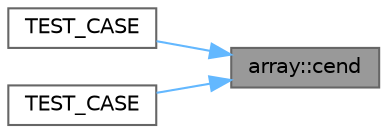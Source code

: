 digraph "array::cend"
{
 // LATEX_PDF_SIZE
  bgcolor="transparent";
  edge [fontname=Helvetica,fontsize=10,labelfontname=Helvetica,labelfontsize=10];
  node [fontname=Helvetica,fontsize=10,shape=box,height=0.2,width=0.4];
  rankdir="RL";
  Node1 [id="Node000001",label="array::cend",height=0.2,width=0.4,color="gray40", fillcolor="grey60", style="filled", fontcolor="black",tooltip="Returns an iterator to one-past-the-last element."];
  Node1 -> Node2 [id="edge3_Node000001_Node000002",dir="back",color="steelblue1",style="solid",tooltip=" "];
  Node2 [id="Node000002",label="TEST_CASE",height=0.2,width=0.4,color="grey40", fillcolor="white", style="filled",URL="$manipulating__arrays_8cpp.html#ad530c0b4255a994818d6b37fbfb9f268",tooltip=" "];
  Node1 -> Node3 [id="edge4_Node000001_Node000003",dir="back",color="steelblue1",style="solid",tooltip=" "];
  Node3 [id="Node000003",label="TEST_CASE",height=0.2,width=0.4,color="grey40", fillcolor="white", style="filled",URL="$manipulating__arrays_8cpp.html#a312dbfcc06daa038c5cdc5379e4bd538",tooltip=" "];
}
